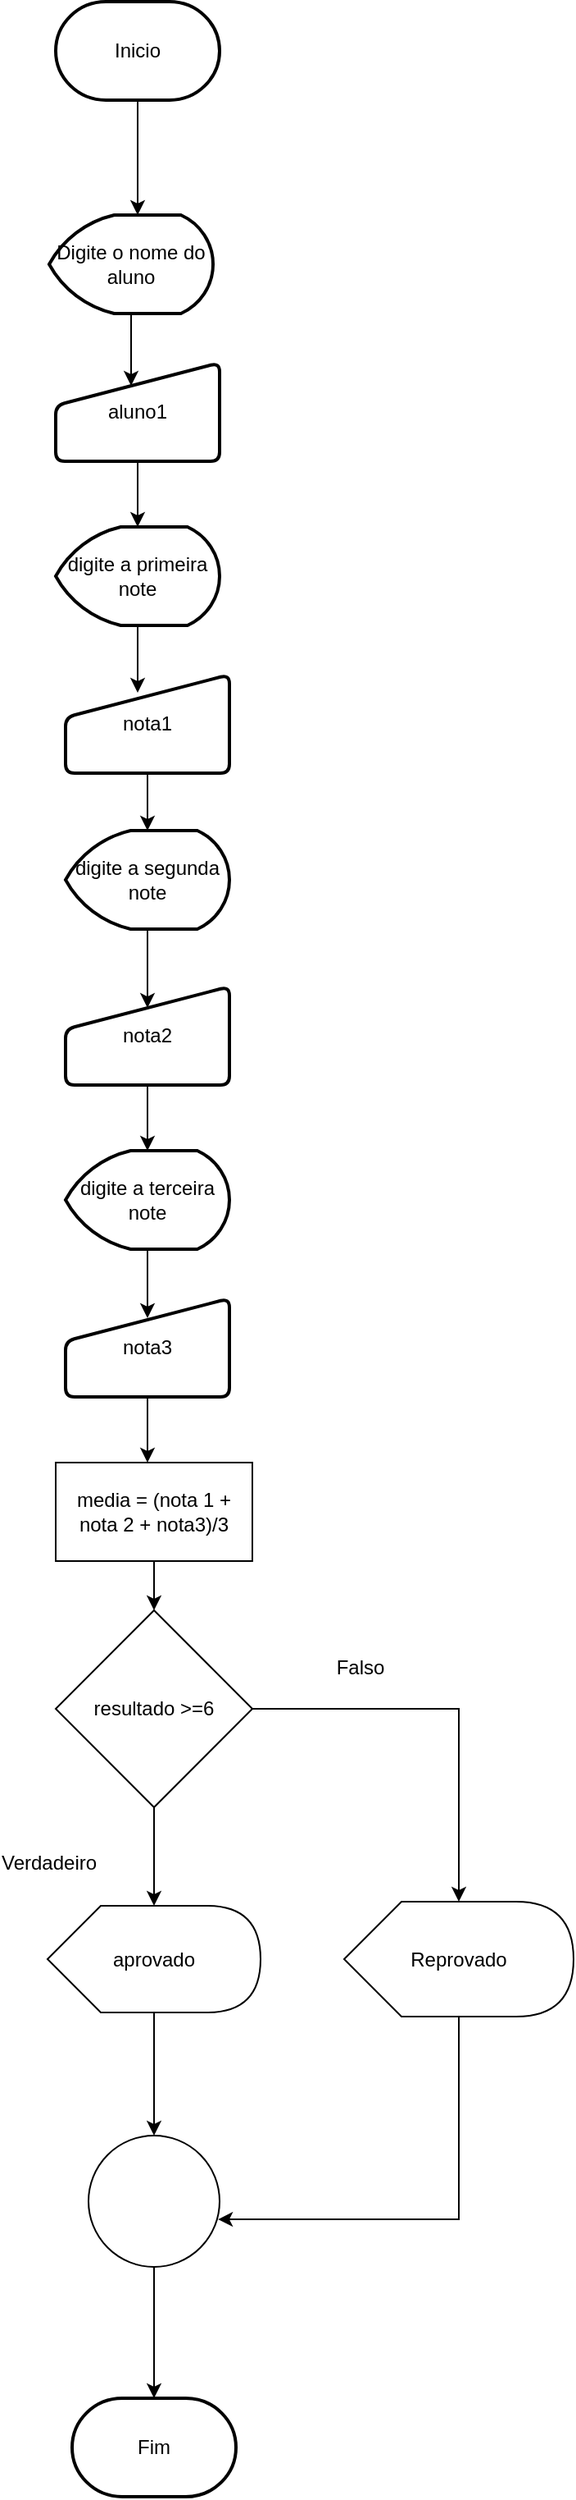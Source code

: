 <mxfile version="24.3.1" type="device">
  <diagram name="Página-1" id="PTaU9UPacZL9F430mjfD">
    <mxGraphModel dx="1386" dy="793" grid="1" gridSize="10" guides="1" tooltips="1" connect="1" arrows="1" fold="1" page="1" pageScale="1" pageWidth="827" pageHeight="1169" math="0" shadow="0">
      <root>
        <mxCell id="0" />
        <mxCell id="1" parent="0" />
        <mxCell id="mTvcn5c1xsZi8lV0LpWr-14" value="Fim" style="strokeWidth=2;html=1;shape=mxgraph.flowchart.terminator;whiteSpace=wrap;" parent="1" vertex="1">
          <mxGeometry x="374" y="1480" width="100" height="60" as="geometry" />
        </mxCell>
        <mxCell id="mTvcn5c1xsZi8lV0LpWr-18" value="" style="edgeStyle=orthogonalEdgeStyle;rounded=0;orthogonalLoop=1;jettySize=auto;html=1;" parent="1" source="mTvcn5c1xsZi8lV0LpWr-16" edge="1">
          <mxGeometry relative="1" as="geometry">
            <mxPoint x="414" y="150" as="targetPoint" />
          </mxGeometry>
        </mxCell>
        <mxCell id="mTvcn5c1xsZi8lV0LpWr-16" value="Inicio" style="strokeWidth=2;html=1;shape=mxgraph.flowchart.terminator;whiteSpace=wrap;" parent="1" vertex="1">
          <mxGeometry x="364" y="20" width="100" height="60" as="geometry" />
        </mxCell>
        <mxCell id="CdlXuyK48Img5EnvGftB-8" value="" style="edgeStyle=orthogonalEdgeStyle;rounded=0;orthogonalLoop=1;jettySize=auto;html=1;" parent="1" source="CdlXuyK48Img5EnvGftB-4" target="CdlXuyK48Img5EnvGftB-7" edge="1">
          <mxGeometry relative="1" as="geometry" />
        </mxCell>
        <mxCell id="CdlXuyK48Img5EnvGftB-4" value="aluno1" style="html=1;strokeWidth=2;shape=manualInput;whiteSpace=wrap;rounded=1;size=26;arcSize=11;" parent="1" vertex="1">
          <mxGeometry x="364" y="240" width="100" height="60" as="geometry" />
        </mxCell>
        <mxCell id="CdlXuyK48Img5EnvGftB-5" value="Digite o nome do aluno" style="strokeWidth=2;html=1;shape=mxgraph.flowchart.display;whiteSpace=wrap;" parent="1" vertex="1">
          <mxGeometry x="360" y="150" width="100" height="60" as="geometry" />
        </mxCell>
        <mxCell id="CdlXuyK48Img5EnvGftB-6" style="edgeStyle=orthogonalEdgeStyle;rounded=0;orthogonalLoop=1;jettySize=auto;html=1;entryX=0.46;entryY=0.233;entryDx=0;entryDy=0;entryPerimeter=0;" parent="1" source="CdlXuyK48Img5EnvGftB-5" target="CdlXuyK48Img5EnvGftB-4" edge="1">
          <mxGeometry relative="1" as="geometry" />
        </mxCell>
        <mxCell id="CdlXuyK48Img5EnvGftB-7" value="digite a primeira note" style="strokeWidth=2;html=1;shape=mxgraph.flowchart.display;whiteSpace=wrap;" parent="1" vertex="1">
          <mxGeometry x="364" y="340" width="100" height="60" as="geometry" />
        </mxCell>
        <mxCell id="CdlXuyK48Img5EnvGftB-9" value="nota1" style="html=1;strokeWidth=2;shape=manualInput;whiteSpace=wrap;rounded=1;size=26;arcSize=11;" parent="1" vertex="1">
          <mxGeometry x="370" y="430" width="100" height="60" as="geometry" />
        </mxCell>
        <mxCell id="CdlXuyK48Img5EnvGftB-10" style="edgeStyle=orthogonalEdgeStyle;rounded=0;orthogonalLoop=1;jettySize=auto;html=1;entryX=0.44;entryY=0.183;entryDx=0;entryDy=0;entryPerimeter=0;" parent="1" source="CdlXuyK48Img5EnvGftB-7" target="CdlXuyK48Img5EnvGftB-9" edge="1">
          <mxGeometry relative="1" as="geometry" />
        </mxCell>
        <mxCell id="CdlXuyK48Img5EnvGftB-11" value="digite a segunda note" style="strokeWidth=2;html=1;shape=mxgraph.flowchart.display;whiteSpace=wrap;" parent="1" vertex="1">
          <mxGeometry x="370" y="525" width="100" height="60" as="geometry" />
        </mxCell>
        <mxCell id="CdlXuyK48Img5EnvGftB-12" value="nota2" style="html=1;strokeWidth=2;shape=manualInput;whiteSpace=wrap;rounded=1;size=26;arcSize=11;" parent="1" vertex="1">
          <mxGeometry x="370" y="620" width="100" height="60" as="geometry" />
        </mxCell>
        <mxCell id="CdlXuyK48Img5EnvGftB-13" value="digite a terceira note" style="strokeWidth=2;html=1;shape=mxgraph.flowchart.display;whiteSpace=wrap;" parent="1" vertex="1">
          <mxGeometry x="370" y="720" width="100" height="60" as="geometry" />
        </mxCell>
        <mxCell id="CdlXuyK48Img5EnvGftB-23" value="" style="edgeStyle=orthogonalEdgeStyle;rounded=0;orthogonalLoop=1;jettySize=auto;html=1;" parent="1" source="CdlXuyK48Img5EnvGftB-14" target="CdlXuyK48Img5EnvGftB-20" edge="1">
          <mxGeometry relative="1" as="geometry">
            <Array as="points">
              <mxPoint x="420" y="900" />
              <mxPoint x="420" y="900" />
            </Array>
          </mxGeometry>
        </mxCell>
        <mxCell id="CdlXuyK48Img5EnvGftB-14" value="nota3" style="html=1;strokeWidth=2;shape=manualInput;whiteSpace=wrap;rounded=1;size=26;arcSize=11;" parent="1" vertex="1">
          <mxGeometry x="370" y="810" width="100" height="60" as="geometry" />
        </mxCell>
        <mxCell id="CdlXuyK48Img5EnvGftB-15" style="edgeStyle=orthogonalEdgeStyle;rounded=0;orthogonalLoop=1;jettySize=auto;html=1;entryX=0.5;entryY=0;entryDx=0;entryDy=0;entryPerimeter=0;" parent="1" source="CdlXuyK48Img5EnvGftB-9" target="CdlXuyK48Img5EnvGftB-11" edge="1">
          <mxGeometry relative="1" as="geometry" />
        </mxCell>
        <mxCell id="CdlXuyK48Img5EnvGftB-16" style="edgeStyle=orthogonalEdgeStyle;rounded=0;orthogonalLoop=1;jettySize=auto;html=1;entryX=0.5;entryY=0.217;entryDx=0;entryDy=0;entryPerimeter=0;" parent="1" source="CdlXuyK48Img5EnvGftB-11" target="CdlXuyK48Img5EnvGftB-12" edge="1">
          <mxGeometry relative="1" as="geometry" />
        </mxCell>
        <mxCell id="CdlXuyK48Img5EnvGftB-17" style="edgeStyle=orthogonalEdgeStyle;rounded=0;orthogonalLoop=1;jettySize=auto;html=1;entryX=0.5;entryY=0;entryDx=0;entryDy=0;entryPerimeter=0;" parent="1" source="CdlXuyK48Img5EnvGftB-12" target="CdlXuyK48Img5EnvGftB-13" edge="1">
          <mxGeometry relative="1" as="geometry" />
        </mxCell>
        <mxCell id="CdlXuyK48Img5EnvGftB-18" style="edgeStyle=orthogonalEdgeStyle;rounded=0;orthogonalLoop=1;jettySize=auto;html=1;entryX=0.5;entryY=0.2;entryDx=0;entryDy=0;entryPerimeter=0;" parent="1" source="CdlXuyK48Img5EnvGftB-13" target="CdlXuyK48Img5EnvGftB-14" edge="1">
          <mxGeometry relative="1" as="geometry" />
        </mxCell>
        <mxCell id="-dtMV65CBr5hYyhzN8Be-1" style="edgeStyle=orthogonalEdgeStyle;rounded=0;orthogonalLoop=1;jettySize=auto;html=1;entryX=0.5;entryY=0;entryDx=0;entryDy=0;" edge="1" parent="1" source="CdlXuyK48Img5EnvGftB-20" target="CdlXuyK48Img5EnvGftB-21">
          <mxGeometry relative="1" as="geometry" />
        </mxCell>
        <mxCell id="CdlXuyK48Img5EnvGftB-20" value="media = (nota 1 + nota 2 + nota3)/3" style="rounded=0;whiteSpace=wrap;html=1;" parent="1" vertex="1">
          <mxGeometry x="364" y="910" width="120" height="60" as="geometry" />
        </mxCell>
        <mxCell id="CdlXuyK48Img5EnvGftB-21" value="resultado &amp;gt;=6" style="rhombus;whiteSpace=wrap;html=1;" parent="1" vertex="1">
          <mxGeometry x="364" y="1000" width="120" height="120" as="geometry" />
        </mxCell>
        <mxCell id="CdlXuyK48Img5EnvGftB-34" value="" style="edgeStyle=orthogonalEdgeStyle;rounded=0;orthogonalLoop=1;jettySize=auto;html=1;" parent="1" source="CdlXuyK48Img5EnvGftB-26" target="CdlXuyK48Img5EnvGftB-28" edge="1">
          <mxGeometry relative="1" as="geometry" />
        </mxCell>
        <mxCell id="CdlXuyK48Img5EnvGftB-26" value="aprovado" style="shape=display;whiteSpace=wrap;html=1;" parent="1" vertex="1">
          <mxGeometry x="359" y="1180" width="130" height="65" as="geometry" />
        </mxCell>
        <mxCell id="CdlXuyK48Img5EnvGftB-27" value="Reprovado" style="shape=display;whiteSpace=wrap;html=1;" parent="1" vertex="1">
          <mxGeometry x="540" y="1177.5" width="140" height="70" as="geometry" />
        </mxCell>
        <mxCell id="CdlXuyK48Img5EnvGftB-28" value="" style="ellipse;whiteSpace=wrap;html=1;aspect=fixed;" parent="1" vertex="1">
          <mxGeometry x="384" y="1320" width="80" height="80" as="geometry" />
        </mxCell>
        <mxCell id="CdlXuyK48Img5EnvGftB-29" style="edgeStyle=orthogonalEdgeStyle;rounded=0;orthogonalLoop=1;jettySize=auto;html=1;" parent="1" source="CdlXuyK48Img5EnvGftB-21" edge="1">
          <mxGeometry relative="1" as="geometry">
            <mxPoint x="424" y="1180" as="targetPoint" />
          </mxGeometry>
        </mxCell>
        <mxCell id="CdlXuyK48Img5EnvGftB-40" style="edgeStyle=orthogonalEdgeStyle;rounded=0;orthogonalLoop=1;jettySize=auto;html=1;entryX=0.5;entryY=0;entryDx=0;entryDy=0;entryPerimeter=0;" parent="1" source="CdlXuyK48Img5EnvGftB-28" target="mTvcn5c1xsZi8lV0LpWr-14" edge="1">
          <mxGeometry relative="1" as="geometry" />
        </mxCell>
        <mxCell id="CdlXuyK48Img5EnvGftB-41" style="edgeStyle=orthogonalEdgeStyle;rounded=0;orthogonalLoop=1;jettySize=auto;html=1;exitX=0;exitY=0;exitDx=70;exitDy=70;exitPerimeter=0;entryX=0.988;entryY=0.638;entryDx=0;entryDy=0;entryPerimeter=0;" parent="1" source="CdlXuyK48Img5EnvGftB-27" target="CdlXuyK48Img5EnvGftB-28" edge="1">
          <mxGeometry relative="1" as="geometry" />
        </mxCell>
        <mxCell id="CdlXuyK48Img5EnvGftB-42" style="edgeStyle=orthogonalEdgeStyle;rounded=0;orthogonalLoop=1;jettySize=auto;html=1;entryX=0;entryY=0;entryDx=70;entryDy=0;entryPerimeter=0;" parent="1" source="CdlXuyK48Img5EnvGftB-21" target="CdlXuyK48Img5EnvGftB-27" edge="1">
          <mxGeometry relative="1" as="geometry" />
        </mxCell>
        <mxCell id="-dtMV65CBr5hYyhzN8Be-2" value="Verdadeiro" style="text;html=1;align=center;verticalAlign=middle;whiteSpace=wrap;rounded=0;" vertex="1" parent="1">
          <mxGeometry x="330" y="1139" width="60" height="30" as="geometry" />
        </mxCell>
        <mxCell id="-dtMV65CBr5hYyhzN8Be-4" value="Falso" style="text;html=1;align=center;verticalAlign=middle;whiteSpace=wrap;rounded=0;" vertex="1" parent="1">
          <mxGeometry x="520" y="1020" width="60" height="30" as="geometry" />
        </mxCell>
      </root>
    </mxGraphModel>
  </diagram>
</mxfile>
